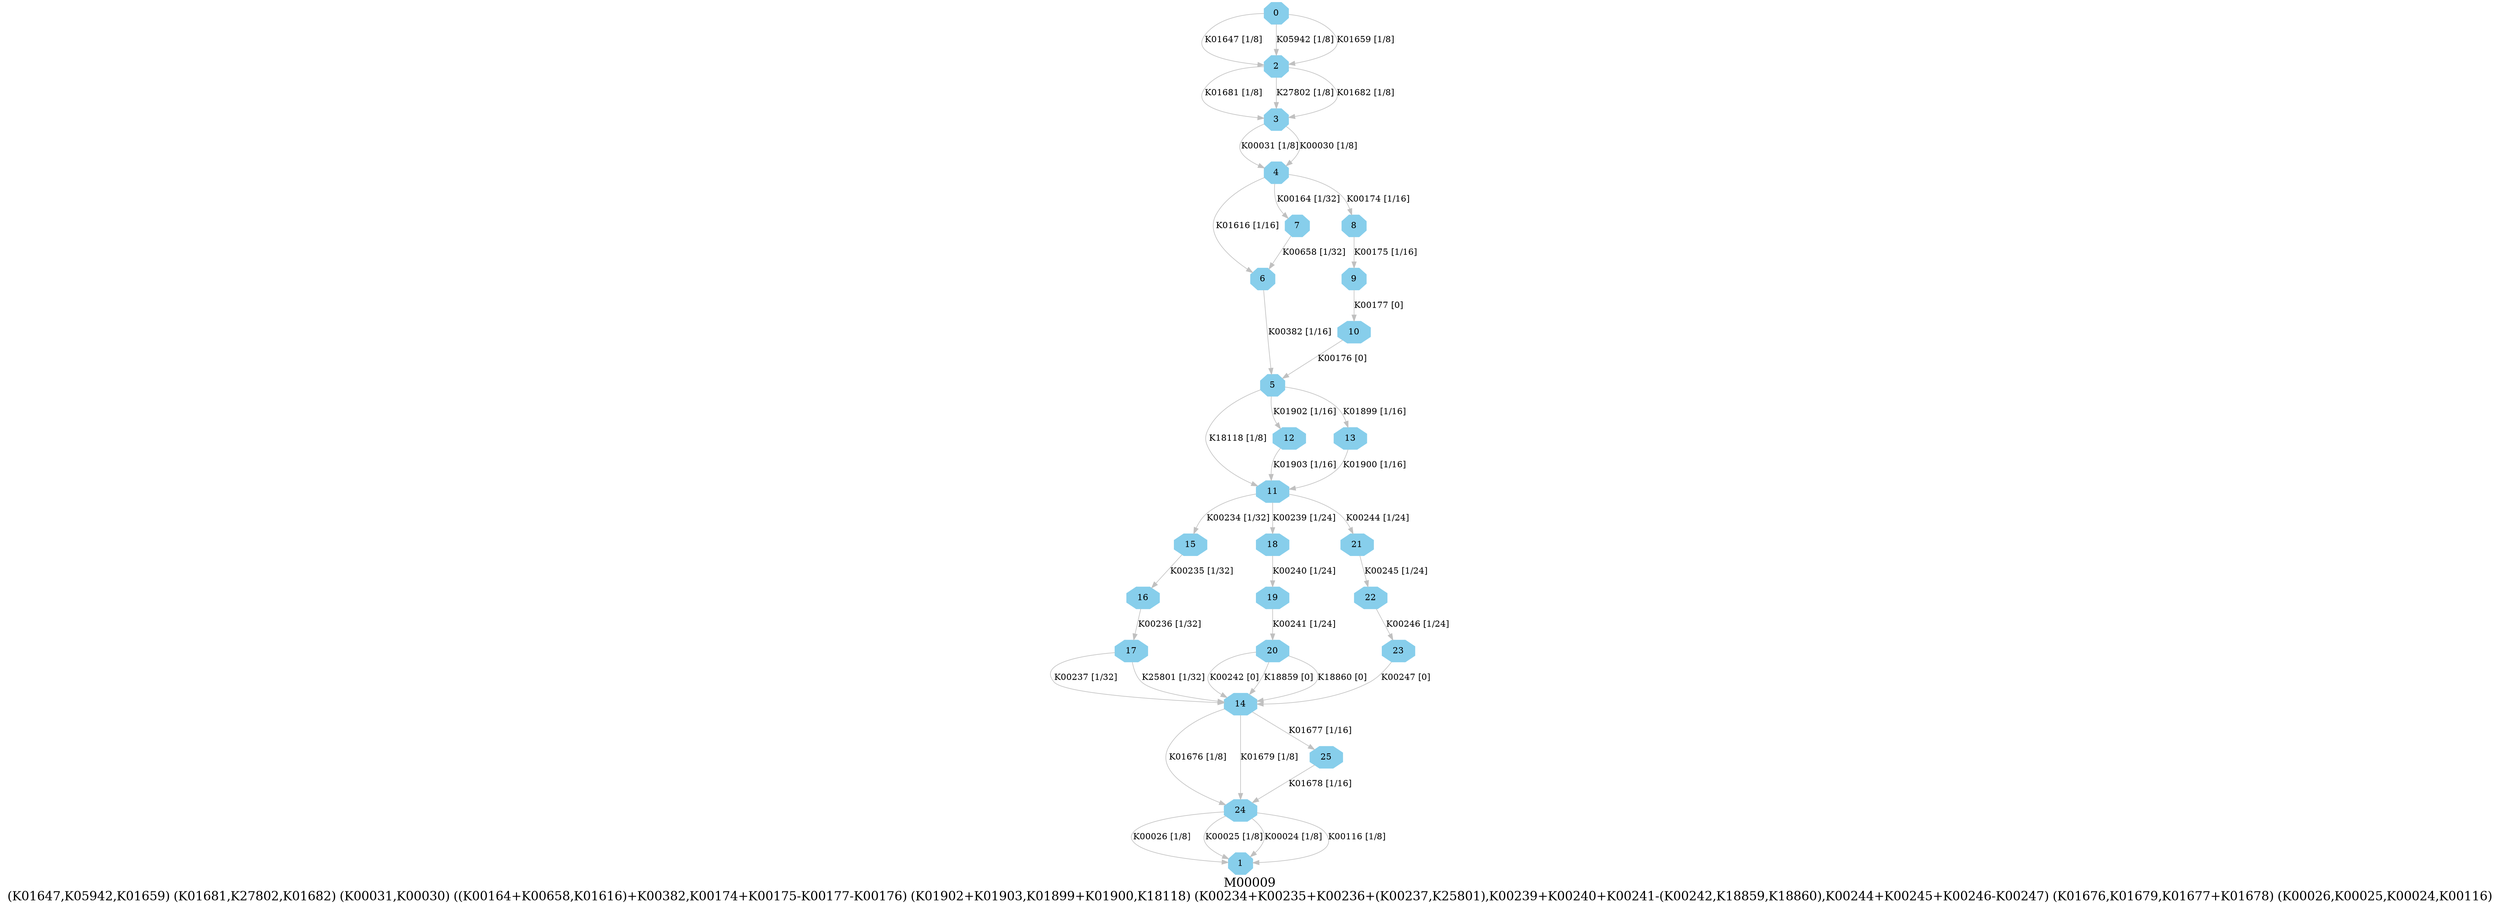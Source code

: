 digraph G {
graph [label="M00009
(K01647,K05942,K01659) (K01681,K27802,K01682) (K00031,K00030) ((K00164+K00658,K01616)+K00382,K00174+K00175-K00177-K00176) (K01902+K01903,K01899+K01900,K18118) (K00234+K00235+K00236+(K00237,K25801),K00239+K00240+K00241-(K00242,K18859,K18860),K00244+K00245+K00246-K00247) (K01676,K01679,K01677+K01678) (K00026,K00025,K00024,K00116)",fontsize=20];
node [shape=box,style=filled];
edge [len=3,color=grey];
{node [width=.3,height=.3,shape=octagon,style=filled,color=skyblue] 0 1 2 3 4 5 6 7 8 9 10 11 12 13 14 15 16 17 18 19 20 21 22 23 24 25 }
0 -> 2 [label="K01647 [1/8]"];
0 -> 2 [label="K05942 [1/8]"];
0 -> 2 [label="K01659 [1/8]"];
2 -> 3 [label="K01681 [1/8]"];
2 -> 3 [label="K27802 [1/8]"];
2 -> 3 [label="K01682 [1/8]"];
3 -> 4 [label="K00031 [1/8]"];
3 -> 4 [label="K00030 [1/8]"];
4 -> 7 [label="K00164 [1/32]"];
4 -> 6 [label="K01616 [1/16]"];
4 -> 8 [label="K00174 [1/16]"];
5 -> 12 [label="K01902 [1/16]"];
5 -> 13 [label="K01899 [1/16]"];
5 -> 11 [label="K18118 [1/8]"];
6 -> 5 [label="K00382 [1/16]"];
7 -> 6 [label="K00658 [1/32]"];
8 -> 9 [label="K00175 [1/16]"];
9 -> 10 [label="K00177 [0]"];
10 -> 5 [label="K00176 [0]"];
11 -> 15 [label="K00234 [1/32]"];
11 -> 18 [label="K00239 [1/24]"];
11 -> 21 [label="K00244 [1/24]"];
12 -> 11 [label="K01903 [1/16]"];
13 -> 11 [label="K01900 [1/16]"];
14 -> 24 [label="K01676 [1/8]"];
14 -> 24 [label="K01679 [1/8]"];
14 -> 25 [label="K01677 [1/16]"];
15 -> 16 [label="K00235 [1/32]"];
16 -> 17 [label="K00236 [1/32]"];
17 -> 14 [label="K00237 [1/32]"];
17 -> 14 [label="K25801 [1/32]"];
18 -> 19 [label="K00240 [1/24]"];
19 -> 20 [label="K00241 [1/24]"];
20 -> 14 [label="K00242 [0]"];
20 -> 14 [label="K18859 [0]"];
20 -> 14 [label="K18860 [0]"];
21 -> 22 [label="K00245 [1/24]"];
22 -> 23 [label="K00246 [1/24]"];
23 -> 14 [label="K00247 [0]"];
24 -> 1 [label="K00026 [1/8]"];
24 -> 1 [label="K00025 [1/8]"];
24 -> 1 [label="K00024 [1/8]"];
24 -> 1 [label="K00116 [1/8]"];
25 -> 24 [label="K01678 [1/16]"];
}